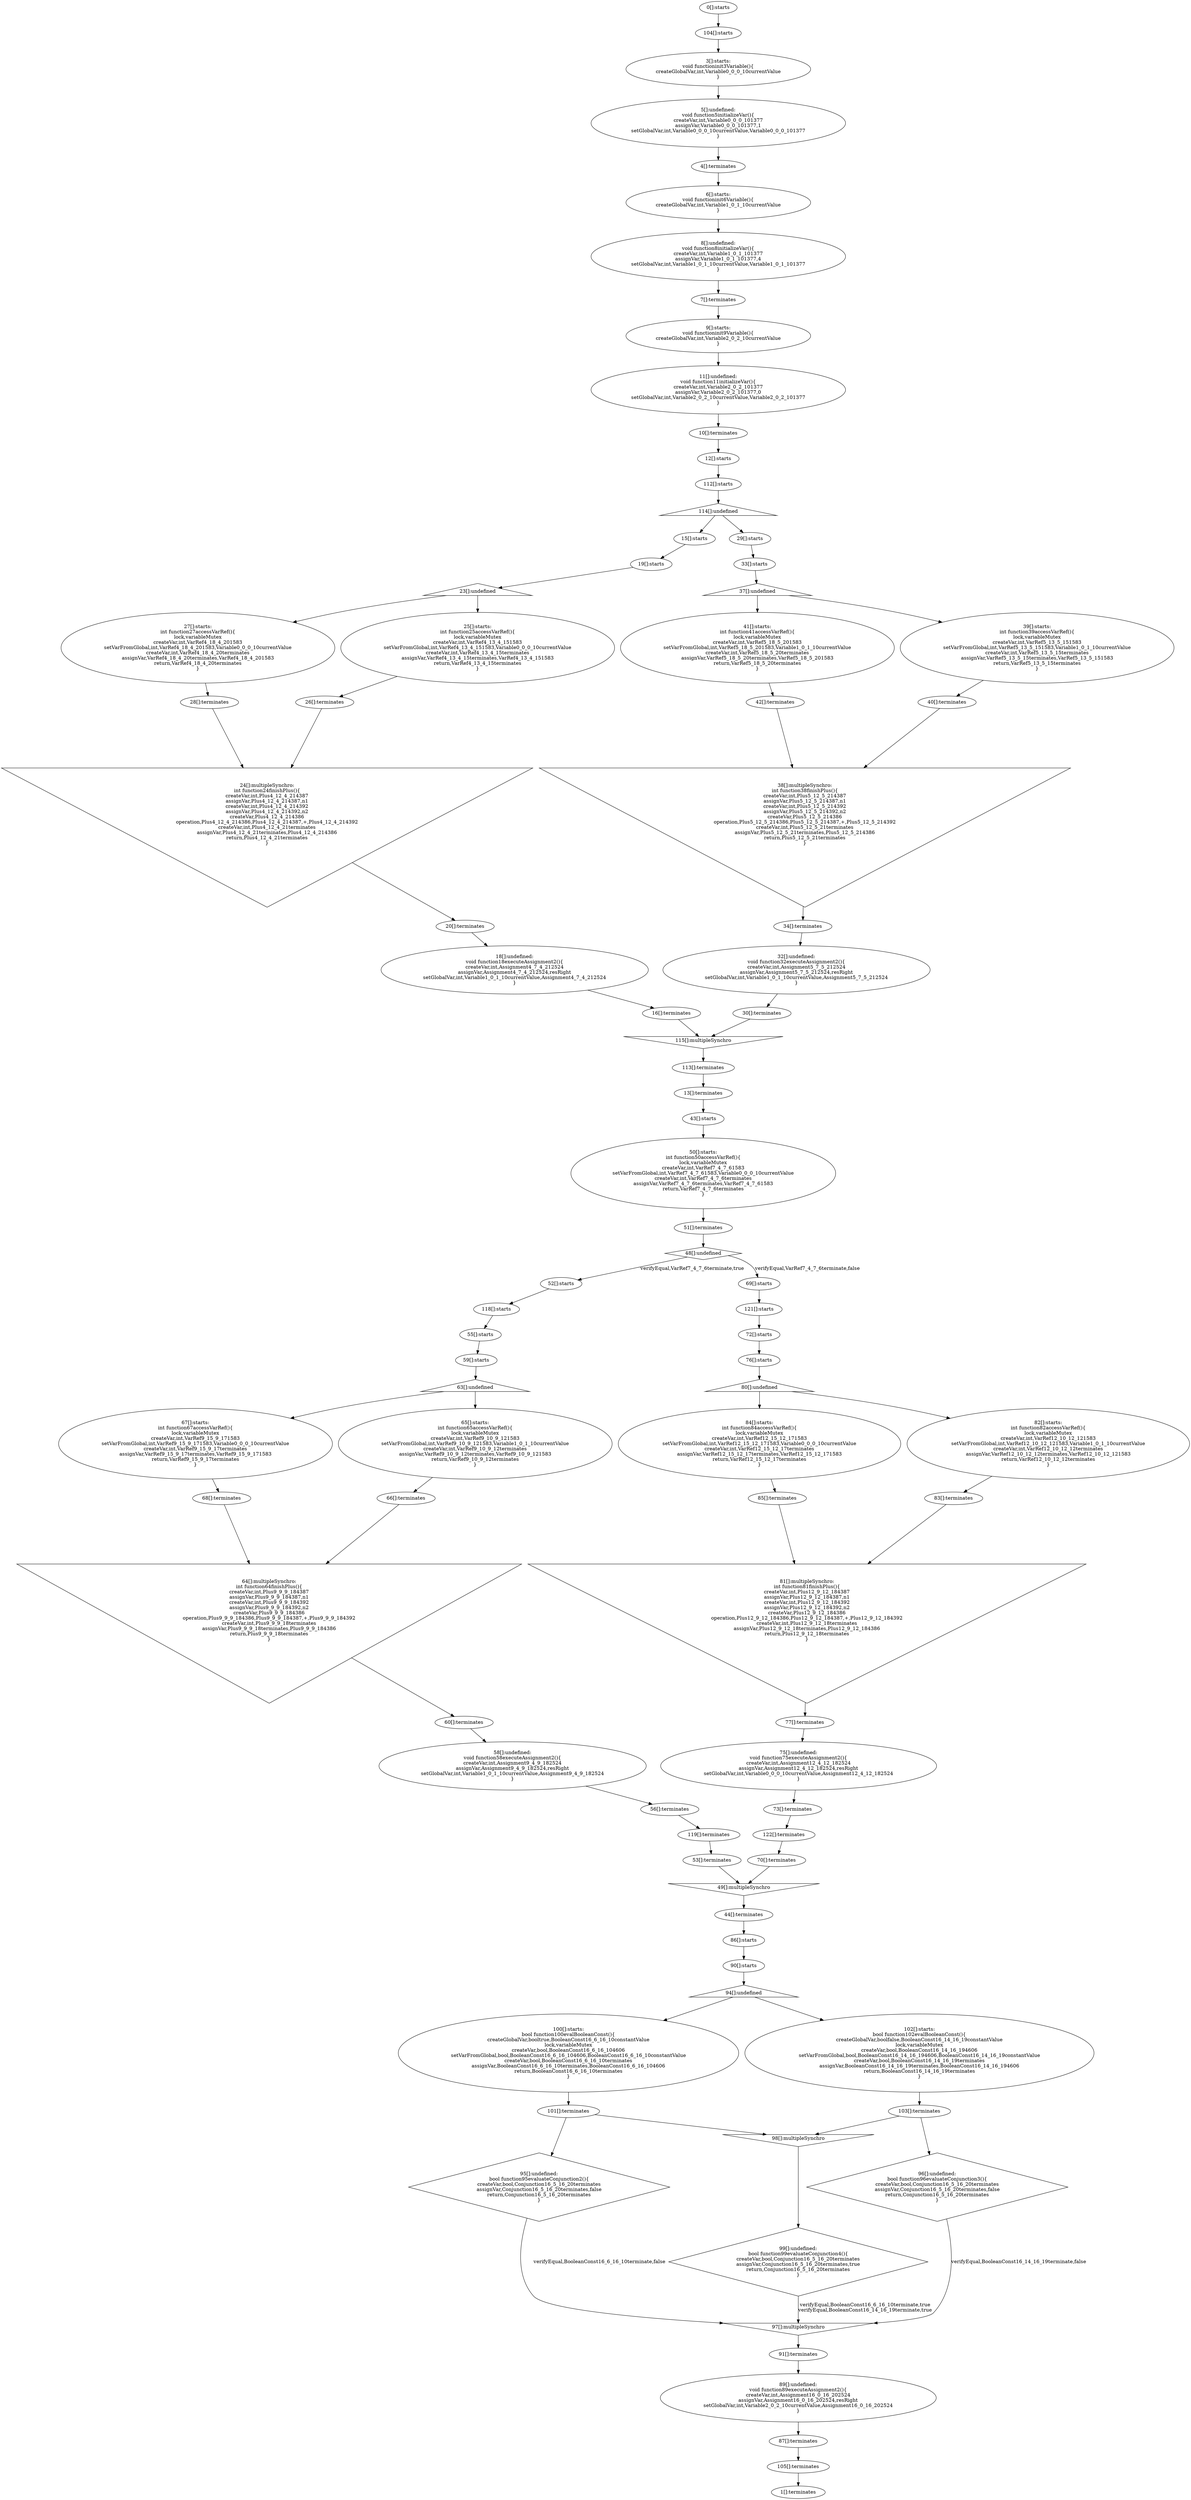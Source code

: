 digraph G {
  "0" [label="0[]:starts" shape="ellipse" ];
  "1" [label="1[]:terminates" shape="ellipse" ];
  "104" [label="104[]:starts" shape="ellipse" ];
  "105" [label="105[]:terminates" shape="ellipse" ];
  "3" [label="3[]:starts:
void functioninit3Variable(){
createGlobalVar,int,Variable0_0_0_10currentValue
}" shape="ellipse" ];
  "4" [label="4[]:terminates" shape="ellipse" ];
  "5" [label="5[]:undefined:
void function5initializeVar(){
createVar,int,Variable0_0_0_101377
assignVar,Variable0_0_0_101377,1
setGlobalVar,int,Variable0_0_0_10currentValue,Variable0_0_0_101377
}" shape="ellipse" ];
  "6" [label="6[]:starts:
void functioninit6Variable(){
createGlobalVar,int,Variable1_0_1_10currentValue
}" shape="ellipse" ];
  "7" [label="7[]:terminates" shape="ellipse" ];
  "8" [label="8[]:undefined:
void function8initializeVar(){
createVar,int,Variable1_0_1_101377
assignVar,Variable1_0_1_101377,4
setGlobalVar,int,Variable1_0_1_10currentValue,Variable1_0_1_101377
}" shape="ellipse" ];
  "9" [label="9[]:starts:
void functioninit9Variable(){
createGlobalVar,int,Variable2_0_2_10currentValue
}" shape="ellipse" ];
  "10" [label="10[]:terminates" shape="ellipse" ];
  "11" [label="11[]:undefined:
void function11initializeVar(){
createVar,int,Variable2_0_2_101377
assignVar,Variable2_0_2_101377,0
setGlobalVar,int,Variable2_0_2_10currentValue,Variable2_0_2_101377
}" shape="ellipse" ];
  "12" [label="12[]:starts" shape="ellipse" ];
  "13" [label="13[]:terminates" shape="ellipse" ];
  "43" [label="43[]:starts" shape="ellipse" ];
  "44" [label="44[]:terminates" shape="ellipse" ];
  "48" [label="48[]:undefined" shape="diamond" ];
  "49" [label="49[]:multipleSynchro" shape="invtriangle" ];
  "86" [label="86[]:starts" shape="ellipse" ];
  "87" [label="87[]:terminates" shape="ellipse" ];
  "89" [label="89[]:undefined:
void function89executeAssignment2(){
createVar,int,Assignment16_0_16_202524
assignVar,Assignment16_0_16_202524,resRight
setGlobalVar,int,Variable2_0_2_10currentValue,Assignment16_0_16_202524
}" shape="ellipse" ];
  "112" [label="112[]:starts" shape="ellipse" ];
  "113" [label="113[]:terminates" shape="ellipse" ];
  "114" [label="114[]:undefined" shape="triangle" ];
  "115" [label="115[]:multipleSynchro" shape="invtriangle" ];
  "50" [label="50[]:starts:
int function50accessVarRef(){
lock,variableMutex
createVar,int,VarRef7_4_7_61583
setVarFromGlobal,int,VarRef7_4_7_61583,Variable0_0_0_10currentValue
createVar,int,VarRef7_4_7_6terminates
assignVar,VarRef7_4_7_6terminates,VarRef7_4_7_61583
return,VarRef7_4_7_6terminates
}" shape="ellipse" ];
  "51" [label="51[]:terminates" shape="ellipse" ];
  "52" [label="52[]:starts" shape="ellipse" ];
  "53" [label="53[]:terminates" shape="ellipse" ];
  "69" [label="69[]:starts" shape="ellipse" ];
  "70" [label="70[]:terminates" shape="ellipse" ];
  "90" [label="90[]:starts" shape="ellipse" ];
  "91" [label="91[]:terminates" shape="ellipse" ];
  "94" [label="94[]:undefined" shape="triangle" ];
  "95" [label="95[]:undefined:
bool function95evaluateConjunction2(){
createVar,bool,Conjunction16_5_16_20terminates
assignVar,Conjunction16_5_16_20terminates,false
return,Conjunction16_5_16_20terminates
}" shape="diamond" ];
  "96" [label="96[]:undefined:
bool function96evaluateConjunction3(){
createVar,bool,Conjunction16_5_16_20terminates
assignVar,Conjunction16_5_16_20terminates,false
return,Conjunction16_5_16_20terminates
}" shape="diamond" ];
  "97" [label="97[]:multipleSynchro" shape="invtriangle" ];
  "98" [label="98[]:multipleSynchro" shape="invtriangle" ];
  "99" [label="99[]:undefined:
bool function99evaluateConjunction4(){
createVar,bool,Conjunction16_5_16_20terminates
assignVar,Conjunction16_5_16_20terminates,true
return,Conjunction16_5_16_20terminates
}" shape="diamond" ];
  "15" [label="15[]:starts" shape="ellipse" ];
  "16" [label="16[]:terminates" shape="ellipse" ];
  "18" [label="18[]:undefined:
void function18executeAssignment2(){
createVar,int,Assignment4_7_4_212524
assignVar,Assignment4_7_4_212524,resRight
setGlobalVar,int,Variable1_0_1_10currentValue,Assignment4_7_4_212524
}" shape="ellipse" ];
  "29" [label="29[]:starts" shape="ellipse" ];
  "30" [label="30[]:terminates" shape="ellipse" ];
  "32" [label="32[]:undefined:
void function32executeAssignment2(){
createVar,int,Assignment5_7_5_212524
assignVar,Assignment5_7_5_212524,resRight
setGlobalVar,int,Variable1_0_1_10currentValue,Assignment5_7_5_212524
}" shape="ellipse" ];
  "118" [label="118[]:starts" shape="ellipse" ];
  "119" [label="119[]:terminates" shape="ellipse" ];
  "121" [label="121[]:starts" shape="ellipse" ];
  "122" [label="122[]:terminates" shape="ellipse" ];
  "100" [label="100[]:starts:
bool function100evalBooleanConst(){
createGlobalVar,booltrue,BooleanConst16_6_16_10constantValue
lock,variableMutex
createVar,bool,BooleanConst16_6_16_104606
setVarFromGlobal,bool,BooleanConst16_6_16_104606,BooleanConst16_6_16_10constantValue
createVar,bool,BooleanConst16_6_16_10terminates
assignVar,BooleanConst16_6_16_10terminates,BooleanConst16_6_16_104606
return,BooleanConst16_6_16_10terminates
}" shape="ellipse" ];
  "101" [label="101[]:terminates" shape="ellipse" ];
  "102" [label="102[]:starts:
bool function102evalBooleanConst(){
createGlobalVar,boolfalse,BooleanConst16_14_16_19constantValue
lock,variableMutex
createVar,bool,BooleanConst16_14_16_194606
setVarFromGlobal,bool,BooleanConst16_14_16_194606,BooleanConst16_14_16_19constantValue
createVar,bool,BooleanConst16_14_16_19terminates
assignVar,BooleanConst16_14_16_19terminates,BooleanConst16_14_16_194606
return,BooleanConst16_14_16_19terminates
}" shape="ellipse" ];
  "103" [label="103[]:terminates" shape="ellipse" ];
  "19" [label="19[]:starts" shape="ellipse" ];
  "20" [label="20[]:terminates" shape="ellipse" ];
  "23" [label="23[]:undefined" shape="triangle" ];
  "24" [label="24[]:multipleSynchro:
int function24finishPlus(){
createVar,int,Plus4_12_4_214387
assignVar,Plus4_12_4_214387,n1
createVar,int,Plus4_12_4_214392
assignVar,Plus4_12_4_214392,n2
createVar,Plus4_12_4_214386
operation,Plus4_12_4_214386,Plus4_12_4_214387,+,Plus4_12_4_214392
createVar,int,Plus4_12_4_21terminates
assignVar,Plus4_12_4_21terminates,Plus4_12_4_214386
return,Plus4_12_4_21terminates
}" shape="invtriangle" ];
  "33" [label="33[]:starts" shape="ellipse" ];
  "34" [label="34[]:terminates" shape="ellipse" ];
  "37" [label="37[]:undefined" shape="triangle" ];
  "38" [label="38[]:multipleSynchro:
int function38finishPlus(){
createVar,int,Plus5_12_5_214387
assignVar,Plus5_12_5_214387,n1
createVar,int,Plus5_12_5_214392
assignVar,Plus5_12_5_214392,n2
createVar,Plus5_12_5_214386
operation,Plus5_12_5_214386,Plus5_12_5_214387,+,Plus5_12_5_214392
createVar,int,Plus5_12_5_21terminates
assignVar,Plus5_12_5_21terminates,Plus5_12_5_214386
return,Plus5_12_5_21terminates
}" shape="invtriangle" ];
  "55" [label="55[]:starts" shape="ellipse" ];
  "56" [label="56[]:terminates" shape="ellipse" ];
  "58" [label="58[]:undefined:
void function58executeAssignment2(){
createVar,int,Assignment9_4_9_182524
assignVar,Assignment9_4_9_182524,resRight
setGlobalVar,int,Variable1_0_1_10currentValue,Assignment9_4_9_182524
}" shape="ellipse" ];
  "72" [label="72[]:starts" shape="ellipse" ];
  "73" [label="73[]:terminates" shape="ellipse" ];
  "75" [label="75[]:undefined:
void function75executeAssignment2(){
createVar,int,Assignment12_4_12_182524
assignVar,Assignment12_4_12_182524,resRight
setGlobalVar,int,Variable0_0_0_10currentValue,Assignment12_4_12_182524
}" shape="ellipse" ];
  "27" [label="27[]:starts:
int function27accessVarRef(){
lock,variableMutex
createVar,int,VarRef4_18_4_201583
setVarFromGlobal,int,VarRef4_18_4_201583,Variable0_0_0_10currentValue
createVar,int,VarRef4_18_4_20terminates
assignVar,VarRef4_18_4_20terminates,VarRef4_18_4_201583
return,VarRef4_18_4_20terminates
}" shape="ellipse" ];
  "28" [label="28[]:terminates" shape="ellipse" ];
  "25" [label="25[]:starts:
int function25accessVarRef(){
lock,variableMutex
createVar,int,VarRef4_13_4_151583
setVarFromGlobal,int,VarRef4_13_4_151583,Variable0_0_0_10currentValue
createVar,int,VarRef4_13_4_15terminates
assignVar,VarRef4_13_4_15terminates,VarRef4_13_4_151583
return,VarRef4_13_4_15terminates
}" shape="ellipse" ];
  "26" [label="26[]:terminates" shape="ellipse" ];
  "41" [label="41[]:starts:
int function41accessVarRef(){
lock,variableMutex
createVar,int,VarRef5_18_5_201583
setVarFromGlobal,int,VarRef5_18_5_201583,Variable1_0_1_10currentValue
createVar,int,VarRef5_18_5_20terminates
assignVar,VarRef5_18_5_20terminates,VarRef5_18_5_201583
return,VarRef5_18_5_20terminates
}" shape="ellipse" ];
  "42" [label="42[]:terminates" shape="ellipse" ];
  "39" [label="39[]:starts:
int function39accessVarRef(){
lock,variableMutex
createVar,int,VarRef5_13_5_151583
setVarFromGlobal,int,VarRef5_13_5_151583,Variable1_0_1_10currentValue
createVar,int,VarRef5_13_5_15terminates
assignVar,VarRef5_13_5_15terminates,VarRef5_13_5_151583
return,VarRef5_13_5_15terminates
}" shape="ellipse" ];
  "40" [label="40[]:terminates" shape="ellipse" ];
  "59" [label="59[]:starts" shape="ellipse" ];
  "60" [label="60[]:terminates" shape="ellipse" ];
  "63" [label="63[]:undefined" shape="triangle" ];
  "64" [label="64[]:multipleSynchro:
int function64finishPlus(){
createVar,int,Plus9_9_9_184387
assignVar,Plus9_9_9_184387,n1
createVar,int,Plus9_9_9_184392
assignVar,Plus9_9_9_184392,n2
createVar,Plus9_9_9_184386
operation,Plus9_9_9_184386,Plus9_9_9_184387,+,Plus9_9_9_184392
createVar,int,Plus9_9_9_18terminates
assignVar,Plus9_9_9_18terminates,Plus9_9_9_184386
return,Plus9_9_9_18terminates
}" shape="invtriangle" ];
  "76" [label="76[]:starts" shape="ellipse" ];
  "77" [label="77[]:terminates" shape="ellipse" ];
  "80" [label="80[]:undefined" shape="triangle" ];
  "81" [label="81[]:multipleSynchro:
int function81finishPlus(){
createVar,int,Plus12_9_12_184387
assignVar,Plus12_9_12_184387,n1
createVar,int,Plus12_9_12_184392
assignVar,Plus12_9_12_184392,n2
createVar,Plus12_9_12_184386
operation,Plus12_9_12_184386,Plus12_9_12_184387,+,Plus12_9_12_184392
createVar,int,Plus12_9_12_18terminates
assignVar,Plus12_9_12_18terminates,Plus12_9_12_184386
return,Plus12_9_12_18terminates
}" shape="invtriangle" ];
  "67" [label="67[]:starts:
int function67accessVarRef(){
lock,variableMutex
createVar,int,VarRef9_15_9_171583
setVarFromGlobal,int,VarRef9_15_9_171583,Variable0_0_0_10currentValue
createVar,int,VarRef9_15_9_17terminates
assignVar,VarRef9_15_9_17terminates,VarRef9_15_9_171583
return,VarRef9_15_9_17terminates
}" shape="ellipse" ];
  "68" [label="68[]:terminates" shape="ellipse" ];
  "65" [label="65[]:starts:
int function65accessVarRef(){
lock,variableMutex
createVar,int,VarRef9_10_9_121583
setVarFromGlobal,int,VarRef9_10_9_121583,Variable1_0_1_10currentValue
createVar,int,VarRef9_10_9_12terminates
assignVar,VarRef9_10_9_12terminates,VarRef9_10_9_121583
return,VarRef9_10_9_12terminates
}" shape="ellipse" ];
  "66" [label="66[]:terminates" shape="ellipse" ];
  "84" [label="84[]:starts:
int function84accessVarRef(){
lock,variableMutex
createVar,int,VarRef12_15_12_171583
setVarFromGlobal,int,VarRef12_15_12_171583,Variable0_0_0_10currentValue
createVar,int,VarRef12_15_12_17terminates
assignVar,VarRef12_15_12_17terminates,VarRef12_15_12_171583
return,VarRef12_15_12_17terminates
}" shape="ellipse" ];
  "85" [label="85[]:terminates" shape="ellipse" ];
  "82" [label="82[]:starts:
int function82accessVarRef(){
lock,variableMutex
createVar,int,VarRef12_10_12_121583
setVarFromGlobal,int,VarRef12_10_12_121583,Variable1_0_1_10currentValue
createVar,int,VarRef12_10_12_12terminates
assignVar,VarRef12_10_12_12terminates,VarRef12_10_12_121583
return,VarRef12_10_12_12terminates
}" shape="ellipse" ];
  "83" [label="83[]:terminates" shape="ellipse" ];
  "0" -> "104" [label=""];
  "105" -> "1" [label=""];
  "104" -> "3" [label=""];
  "4" -> "6" [label=""];
  "7" -> "9" [label=""];
  "10" -> "12" [label=""];
  "13" -> "43" [label=""];
  "44" -> "86" [label=""];
  "87" -> "105" [label=""];
  "3" -> "5" [label=""];
  "5" -> "4" [label=""];
  "6" -> "8" [label=""];
  "8" -> "7" [label=""];
  "9" -> "11" [label=""];
  "11" -> "10" [label=""];
  "12" -> "112" [label=""];
  "113" -> "13" [label=""];
  "43" -> "50" [label=""];
  "51" -> "48" [label=""];
  "48" -> "52" [label="verifyEqual,VarRef7_4_7_6terminate,true"];
  "48" -> "69" [label="verifyEqual,VarRef7_4_7_6terminate,false"];
  "70" -> "49" [label=""];
  "53" -> "49" [label=""];
  "49" -> "44" [label=""];
  "86" -> "90" [label=""];
  "91" -> "89" [label=""];
  "89" -> "87" [label=""];
  "112" -> "114" [label=""];
  "115" -> "113" [label=""];
  "114" -> "15" [label=""];
  "16" -> "115" [label=""];
  "114" -> "29" [label=""];
  "30" -> "115" [label=""];
  "50" -> "51" [label=""];
  "52" -> "118" [label=""];
  "119" -> "53" [label=""];
  "69" -> "121" [label=""];
  "122" -> "70" [label=""];
  "90" -> "94" [label=""];
  "94" -> "100" [label=""];
  "94" -> "102" [label=""];
  "101" -> "95" [label=""];
  "95" -> "97" [label="verifyEqual,BooleanConst16_6_16_10terminate,false"];
  "103" -> "96" [label=""];
  "96" -> "97" [label="verifyEqual,BooleanConst16_14_16_19terminate,false"];
  "97" -> "91" [label=""];
  "101" -> "98" [label=""];
  "103" -> "98" [label=""];
  "98" -> "99" [label=""];
  "99" -> "97" [label="verifyEqual,BooleanConst16_6_16_10terminate,true
verifyEqual,BooleanConst16_14_16_19terminate,true"];
  "15" -> "19" [label=""];
  "20" -> "18" [label=""];
  "18" -> "16" [label=""];
  "29" -> "33" [label=""];
  "34" -> "32" [label=""];
  "32" -> "30" [label=""];
  "118" -> "55" [label=""];
  "56" -> "119" [label=""];
  "121" -> "72" [label=""];
  "73" -> "122" [label=""];
  "100" -> "101" [label=""];
  "102" -> "103" [label=""];
  "19" -> "23" [label=""];
  "23" -> "27" [label=""];
  "23" -> "25" [label=""];
  "28" -> "24" [label=""];
  "26" -> "24" [label=""];
  "24" -> "20" [label=""];
  "33" -> "37" [label=""];
  "37" -> "41" [label=""];
  "37" -> "39" [label=""];
  "42" -> "38" [label=""];
  "40" -> "38" [label=""];
  "38" -> "34" [label=""];
  "55" -> "59" [label=""];
  "60" -> "58" [label=""];
  "58" -> "56" [label=""];
  "72" -> "76" [label=""];
  "77" -> "75" [label=""];
  "75" -> "73" [label=""];
  "27" -> "28" [label=""];
  "25" -> "26" [label=""];
  "41" -> "42" [label=""];
  "39" -> "40" [label=""];
  "59" -> "63" [label=""];
  "63" -> "67" [label=""];
  "63" -> "65" [label=""];
  "68" -> "64" [label=""];
  "66" -> "64" [label=""];
  "64" -> "60" [label=""];
  "76" -> "80" [label=""];
  "80" -> "84" [label=""];
  "80" -> "82" [label=""];
  "85" -> "81" [label=""];
  "83" -> "81" [label=""];
  "81" -> "77" [label=""];
  "67" -> "68" [label=""];
  "65" -> "66" [label=""];
  "84" -> "85" [label=""];
  "82" -> "83" [label=""];
}